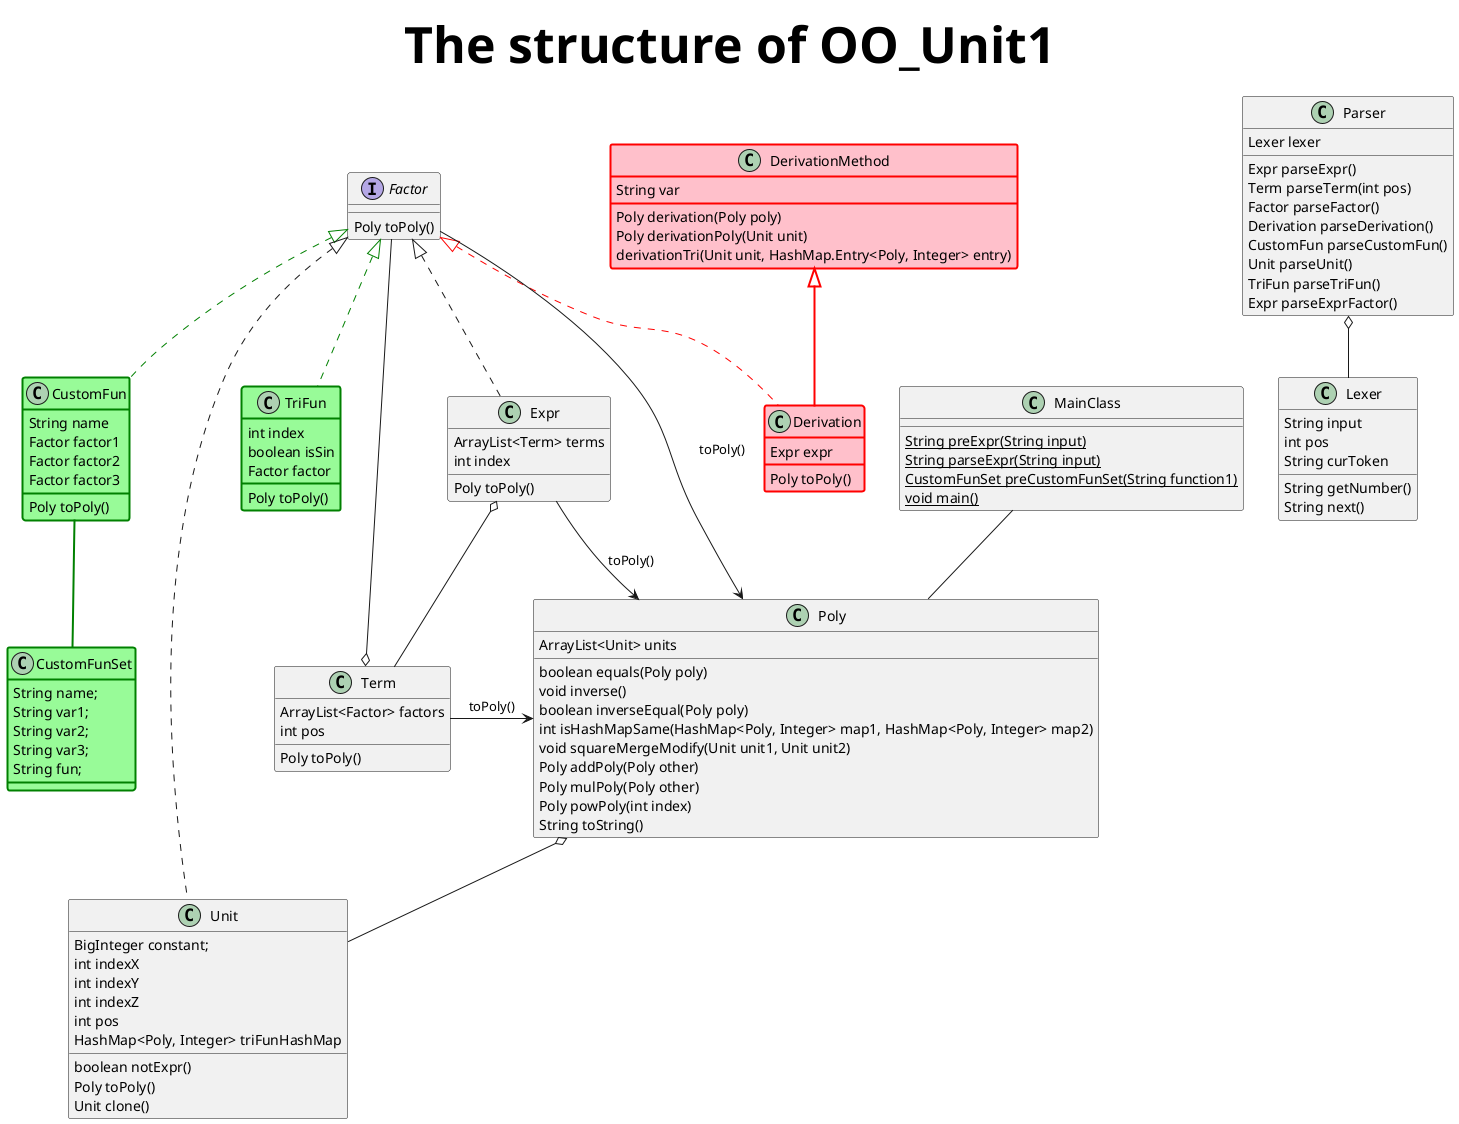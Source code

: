 @startuml
'https://plantuml.com/class-diagram
title <size:50> The structure of OO_Unit1

interface Factor {
Poly toPoly()
}
class CustomFun #palegreen;line:green;line.bold{
String name
Factor factor1
Factor factor2
Factor factor3
Poly toPoly()
}
class CustomFunSet #palegreen;line:green;line.bold{
String name;
String var1;
String var2;
String var3;
String fun;
}
class Derivation #pink;line:red;line.bold{
Expr expr
Poly toPoly()
}
class DerivationMethod #pink;line:red;line.bold{
String var
Poly derivation(Poly poly)
Poly derivationPoly(Unit unit)
derivationTri(Unit unit, HashMap.Entry<Poly, Integer> entry)
}
class Expr {
ArrayList<Term> terms
int index
Poly toPoly()
}
class Term {
ArrayList<Factor> factors
int pos
Poly toPoly()
}
class Lexer {
String input
int pos
String curToken
String getNumber()
String next()
}
class Parser {
Lexer lexer
Expr parseExpr()
Term parseTerm(int pos)
Factor parseFactor()
Derivation parseDerivation()
CustomFun parseCustomFun()
Unit parseUnit()
TriFun parseTriFun()
Expr parseExprFactor()
}
class TriFun #palegreen;line:green;line.bold{
int index
boolean isSin
Factor factor
Poly toPoly()
}
class Unit {
BigInteger constant;
int indexX
int indexY
int indexZ
int pos
HashMap<Poly, Integer> triFunHashMap
boolean notExpr()
Poly toPoly()
Unit clone()
}
class Poly {
ArrayList<Unit> units
boolean equals(Poly poly)
void inverse()
boolean inverseEqual(Poly poly)
int isHashMapSame(HashMap<Poly, Integer> map1, HashMap<Poly, Integer> map2)
void squareMergeModify(Unit unit1, Unit unit2)
Poly addPoly(Poly other)
Poly mulPoly(Poly other)
Poly powPoly(int index)
String toString()
}
class MainClass {
{static} String preExpr(String input)
{static} String parseExpr(String input)
{static} CustomFunSet preCustomFunSet(String function1)
{static} void main()
}
MainClass -- Poly
Factor <|.. Expr
Factor <|.. CustomFun #palegreen;line:green;line.dashed
CustomFun -- CustomFunSet #palegreen;line:green;line.bold
Factor <|.. TriFun #palegreen;line:green;line.dashed
Factor <|.. Derivation #pink;line:red;line.dashed
Factor <|.. Unit
DerivationMethod <|-- Derivation #pink;line:red;line.bold
Parser o-- Lexer
Expr o-- Term
Term o-- Factor
Poly o-- Unit
Factor -> Poly : toPoly()
Term -> Poly : toPoly()
Expr -> Poly : toPoly()
@enduml